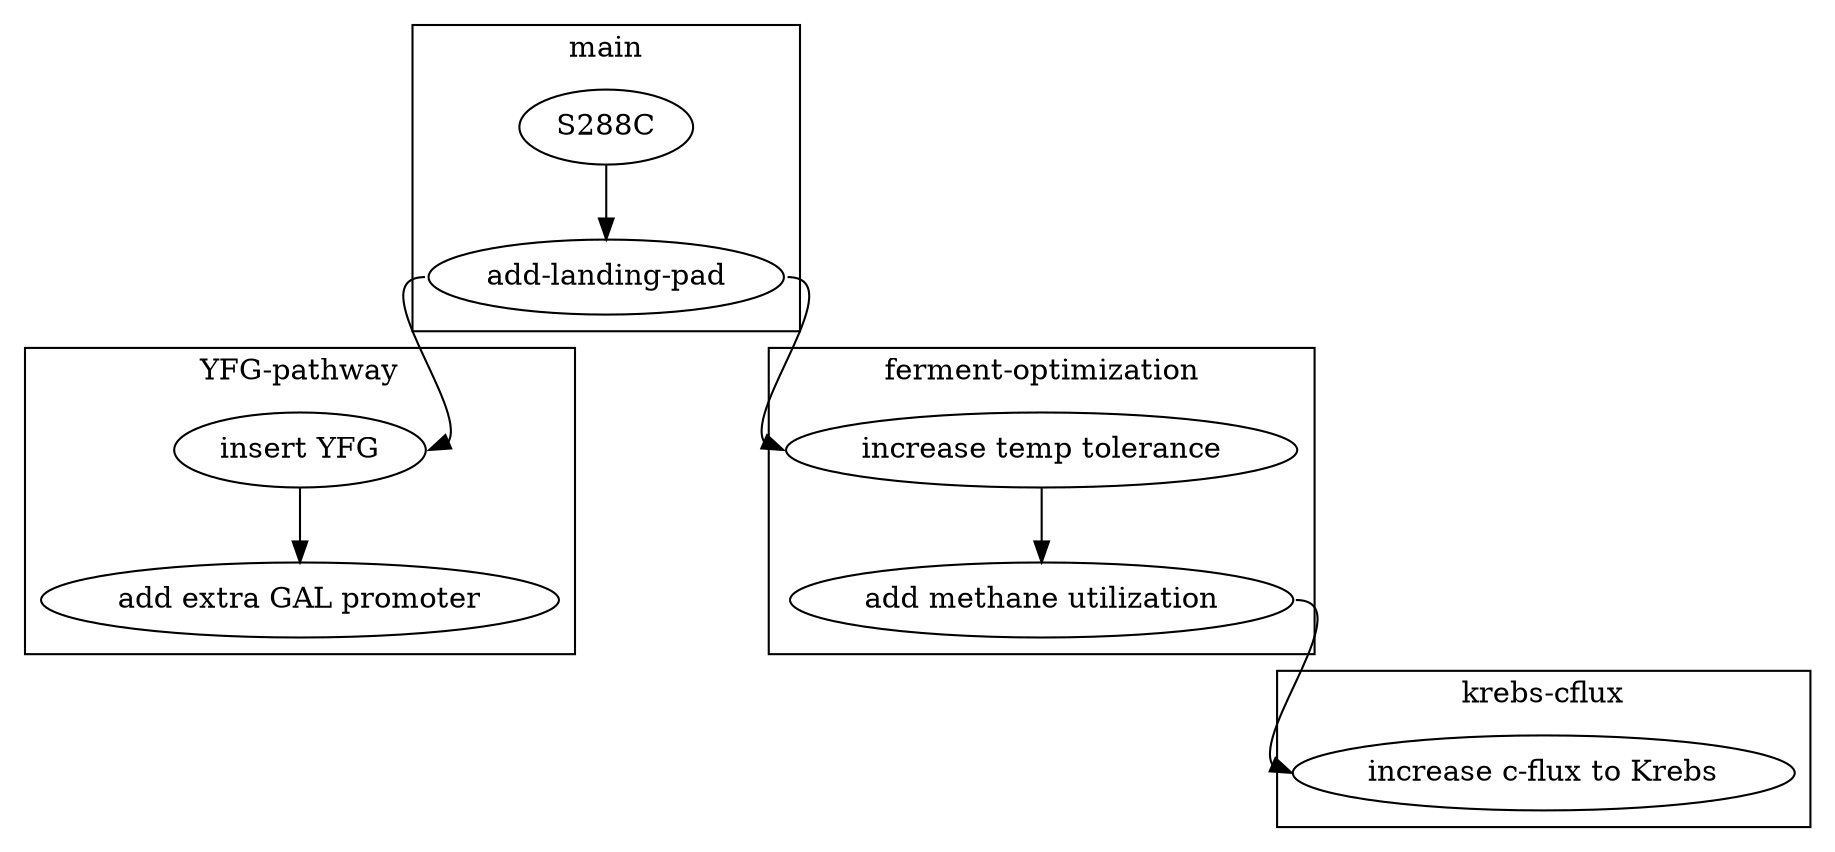 digraph G {

  a0 [label = "add-landing-pad"]
  b1 [label = "insert YFG"]
  b2 [label = "add extra GAL promoter"]
  c1 [label = "increase temp tolerance"]
  c2 [label = "add methane utilization"]
  d1 [label = "increase c-flux to Krebs"]

  subgraph cluster_0 {
    S288C -> a0;
    label = "main";
  }

  subgraph cluster_1 {
    label = "YFG-pathway";
    b1 -> b2;
  }

  subgraph cluster_2 {
    label = "ferment-optimization";
    c1 -> c2
  }

  subgraph cluster_3 {
    label = "krebs-cflux";
    c2:e -> d1:w
  }
  a0:w -> b1:e;
  a0:e -> c1:w;
}